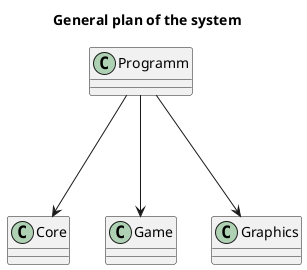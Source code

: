 @startuml
title "General plan of the system"

class Core {

}

class Game {

}

class Graphics {

}

class Programm {

}

Programm ---> Game
Programm ---> Graphics
Programm ---> Core
@enduml
